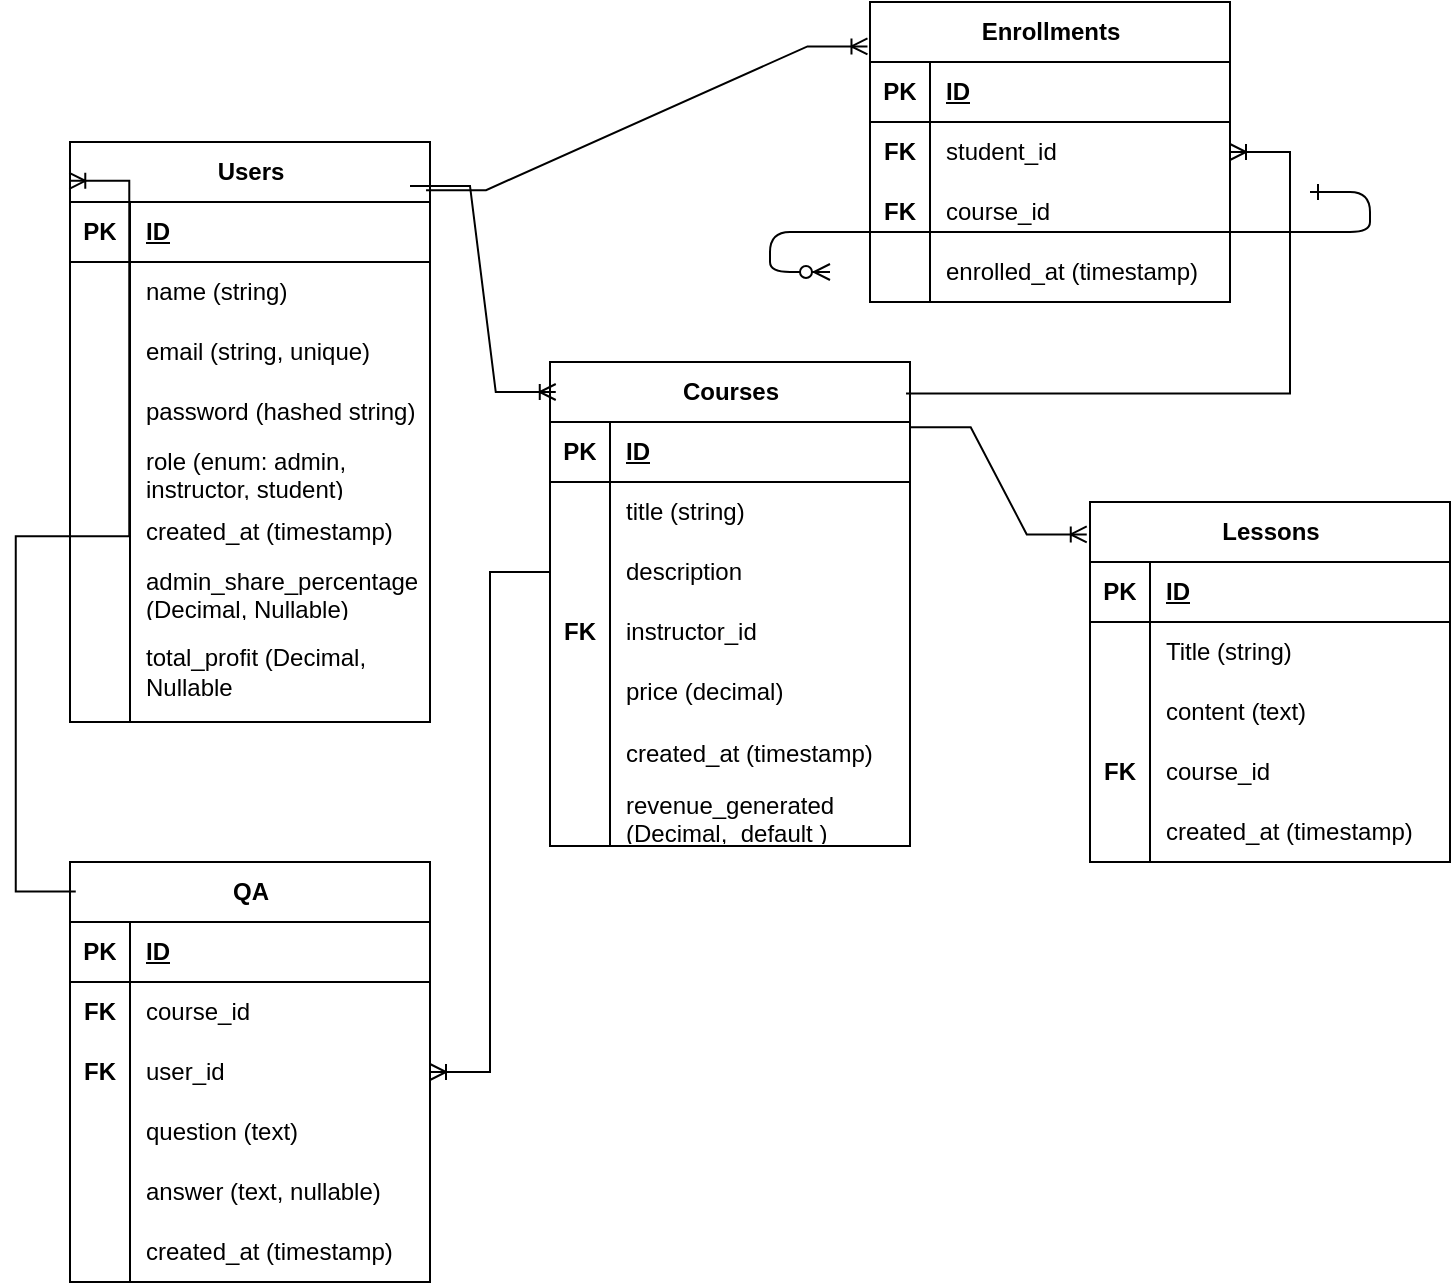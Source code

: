 <mxfile version="25.0.3">
  <diagram id="R2lEEEUBdFMjLlhIrx00" name="Page-1">
    <mxGraphModel dx="1050" dy="557" grid="1" gridSize="10" guides="1" tooltips="1" connect="1" arrows="1" fold="1" page="1" pageScale="1" pageWidth="850" pageHeight="1100" math="0" shadow="0" extFonts="Permanent Marker^https://fonts.googleapis.com/css?family=Permanent+Marker">
      <root>
        <mxCell id="0" />
        <mxCell id="1" parent="0" />
        <mxCell id="C-vyLk0tnHw3VtMMgP7b-12" value="" style="edgeStyle=entityRelationEdgeStyle;endArrow=ERzeroToMany;startArrow=ERone;endFill=1;startFill=0;" parent="1" target="C-vyLk0tnHw3VtMMgP7b-17" edge="1">
          <mxGeometry width="100" height="100" relative="1" as="geometry">
            <mxPoint x="700" y="165" as="sourcePoint" />
            <mxPoint x="460" y="205" as="targetPoint" />
          </mxGeometry>
        </mxCell>
        <mxCell id="YzRfqLXIkSUw_nSrZpMU-1" value="Courses" style="shape=table;startSize=30;container=1;collapsible=1;childLayout=tableLayout;fixedRows=1;rowLines=0;fontStyle=1;align=center;resizeLast=1;html=1;" vertex="1" parent="1">
          <mxGeometry x="320" y="250" width="180" height="242" as="geometry" />
        </mxCell>
        <mxCell id="YzRfqLXIkSUw_nSrZpMU-2" value="" style="shape=tableRow;horizontal=0;startSize=0;swimlaneHead=0;swimlaneBody=0;fillColor=none;collapsible=0;dropTarget=0;points=[[0,0.5],[1,0.5]];portConstraint=eastwest;top=0;left=0;right=0;bottom=1;" vertex="1" parent="YzRfqLXIkSUw_nSrZpMU-1">
          <mxGeometry y="30" width="180" height="30" as="geometry" />
        </mxCell>
        <mxCell id="YzRfqLXIkSUw_nSrZpMU-3" value="PK" style="shape=partialRectangle;connectable=0;fillColor=none;top=0;left=0;bottom=0;right=0;fontStyle=1;overflow=hidden;whiteSpace=wrap;html=1;" vertex="1" parent="YzRfqLXIkSUw_nSrZpMU-2">
          <mxGeometry width="30" height="30" as="geometry">
            <mxRectangle width="30" height="30" as="alternateBounds" />
          </mxGeometry>
        </mxCell>
        <mxCell id="YzRfqLXIkSUw_nSrZpMU-4" value="ID" style="shape=partialRectangle;connectable=0;fillColor=none;top=0;left=0;bottom=0;right=0;align=left;spacingLeft=6;fontStyle=5;overflow=hidden;whiteSpace=wrap;html=1;" vertex="1" parent="YzRfqLXIkSUw_nSrZpMU-2">
          <mxGeometry x="30" width="150" height="30" as="geometry">
            <mxRectangle width="150" height="30" as="alternateBounds" />
          </mxGeometry>
        </mxCell>
        <mxCell id="YzRfqLXIkSUw_nSrZpMU-5" value="" style="shape=tableRow;horizontal=0;startSize=0;swimlaneHead=0;swimlaneBody=0;fillColor=none;collapsible=0;dropTarget=0;points=[[0,0.5],[1,0.5]];portConstraint=eastwest;top=0;left=0;right=0;bottom=0;" vertex="1" parent="YzRfqLXIkSUw_nSrZpMU-1">
          <mxGeometry y="60" width="180" height="30" as="geometry" />
        </mxCell>
        <mxCell id="YzRfqLXIkSUw_nSrZpMU-6" value="" style="shape=partialRectangle;connectable=0;fillColor=none;top=0;left=0;bottom=0;right=0;editable=1;overflow=hidden;whiteSpace=wrap;html=1;" vertex="1" parent="YzRfqLXIkSUw_nSrZpMU-5">
          <mxGeometry width="30" height="30" as="geometry">
            <mxRectangle width="30" height="30" as="alternateBounds" />
          </mxGeometry>
        </mxCell>
        <mxCell id="YzRfqLXIkSUw_nSrZpMU-7" value="title (string)" style="shape=partialRectangle;connectable=0;fillColor=none;top=0;left=0;bottom=0;right=0;align=left;spacingLeft=6;overflow=hidden;whiteSpace=wrap;html=1;" vertex="1" parent="YzRfqLXIkSUw_nSrZpMU-5">
          <mxGeometry x="30" width="150" height="30" as="geometry">
            <mxRectangle width="150" height="30" as="alternateBounds" />
          </mxGeometry>
        </mxCell>
        <mxCell id="YzRfqLXIkSUw_nSrZpMU-8" value="" style="shape=tableRow;horizontal=0;startSize=0;swimlaneHead=0;swimlaneBody=0;fillColor=none;collapsible=0;dropTarget=0;points=[[0,0.5],[1,0.5]];portConstraint=eastwest;top=0;left=0;right=0;bottom=0;" vertex="1" parent="YzRfqLXIkSUw_nSrZpMU-1">
          <mxGeometry y="90" width="180" height="30" as="geometry" />
        </mxCell>
        <mxCell id="YzRfqLXIkSUw_nSrZpMU-9" value="" style="shape=partialRectangle;connectable=0;fillColor=none;top=0;left=0;bottom=0;right=0;editable=1;overflow=hidden;whiteSpace=wrap;html=1;" vertex="1" parent="YzRfqLXIkSUw_nSrZpMU-8">
          <mxGeometry width="30" height="30" as="geometry">
            <mxRectangle width="30" height="30" as="alternateBounds" />
          </mxGeometry>
        </mxCell>
        <mxCell id="YzRfqLXIkSUw_nSrZpMU-10" value="description" style="shape=partialRectangle;connectable=0;fillColor=none;top=0;left=0;bottom=0;right=0;align=left;spacingLeft=6;overflow=hidden;whiteSpace=wrap;html=1;" vertex="1" parent="YzRfqLXIkSUw_nSrZpMU-8">
          <mxGeometry x="30" width="150" height="30" as="geometry">
            <mxRectangle width="150" height="30" as="alternateBounds" />
          </mxGeometry>
        </mxCell>
        <mxCell id="YzRfqLXIkSUw_nSrZpMU-11" value="" style="shape=tableRow;horizontal=0;startSize=0;swimlaneHead=0;swimlaneBody=0;fillColor=none;collapsible=0;dropTarget=0;points=[[0,0.5],[1,0.5]];portConstraint=eastwest;top=0;left=0;right=0;bottom=0;" vertex="1" parent="YzRfqLXIkSUw_nSrZpMU-1">
          <mxGeometry y="120" width="180" height="30" as="geometry" />
        </mxCell>
        <mxCell id="YzRfqLXIkSUw_nSrZpMU-12" value="&lt;b&gt;FK&lt;/b&gt;" style="shape=partialRectangle;connectable=0;fillColor=none;top=0;left=0;bottom=0;right=0;editable=1;overflow=hidden;whiteSpace=wrap;html=1;" vertex="1" parent="YzRfqLXIkSUw_nSrZpMU-11">
          <mxGeometry width="30" height="30" as="geometry">
            <mxRectangle width="30" height="30" as="alternateBounds" />
          </mxGeometry>
        </mxCell>
        <mxCell id="YzRfqLXIkSUw_nSrZpMU-13" value="instructor_id" style="shape=partialRectangle;connectable=0;fillColor=none;top=0;left=0;bottom=0;right=0;align=left;spacingLeft=6;overflow=hidden;whiteSpace=wrap;html=1;" vertex="1" parent="YzRfqLXIkSUw_nSrZpMU-11">
          <mxGeometry x="30" width="150" height="30" as="geometry">
            <mxRectangle width="150" height="30" as="alternateBounds" />
          </mxGeometry>
        </mxCell>
        <mxCell id="YzRfqLXIkSUw_nSrZpMU-81" value="" style="shape=tableRow;horizontal=0;startSize=0;swimlaneHead=0;swimlaneBody=0;fillColor=none;collapsible=0;dropTarget=0;points=[[0,0.5],[1,0.5]];portConstraint=eastwest;top=0;left=0;right=0;bottom=0;" vertex="1" parent="YzRfqLXIkSUw_nSrZpMU-1">
          <mxGeometry y="150" width="180" height="30" as="geometry" />
        </mxCell>
        <mxCell id="YzRfqLXIkSUw_nSrZpMU-82" value="" style="shape=partialRectangle;connectable=0;fillColor=none;top=0;left=0;bottom=0;right=0;editable=1;overflow=hidden;whiteSpace=wrap;html=1;" vertex="1" parent="YzRfqLXIkSUw_nSrZpMU-81">
          <mxGeometry width="30" height="30" as="geometry">
            <mxRectangle width="30" height="30" as="alternateBounds" />
          </mxGeometry>
        </mxCell>
        <mxCell id="YzRfqLXIkSUw_nSrZpMU-83" value="price (decimal)" style="shape=partialRectangle;connectable=0;fillColor=none;top=0;left=0;bottom=0;right=0;align=left;spacingLeft=6;overflow=hidden;whiteSpace=wrap;html=1;" vertex="1" parent="YzRfqLXIkSUw_nSrZpMU-81">
          <mxGeometry x="30" width="150" height="30" as="geometry">
            <mxRectangle width="150" height="30" as="alternateBounds" />
          </mxGeometry>
        </mxCell>
        <mxCell id="YzRfqLXIkSUw_nSrZpMU-84" value="" style="shape=tableRow;horizontal=0;startSize=0;swimlaneHead=0;swimlaneBody=0;fillColor=none;collapsible=0;dropTarget=0;points=[[0,0.5],[1,0.5]];portConstraint=eastwest;top=0;left=0;right=0;bottom=0;" vertex="1" parent="YzRfqLXIkSUw_nSrZpMU-1">
          <mxGeometry y="180" width="180" height="32" as="geometry" />
        </mxCell>
        <mxCell id="YzRfqLXIkSUw_nSrZpMU-85" value="" style="shape=partialRectangle;connectable=0;fillColor=none;top=0;left=0;bottom=0;right=0;editable=1;overflow=hidden;whiteSpace=wrap;html=1;" vertex="1" parent="YzRfqLXIkSUw_nSrZpMU-84">
          <mxGeometry width="30" height="32" as="geometry">
            <mxRectangle width="30" height="32" as="alternateBounds" />
          </mxGeometry>
        </mxCell>
        <mxCell id="YzRfqLXIkSUw_nSrZpMU-86" value="created_at (timestamp)" style="shape=partialRectangle;connectable=0;fillColor=none;top=0;left=0;bottom=0;right=0;align=left;spacingLeft=6;overflow=hidden;whiteSpace=wrap;html=1;" vertex="1" parent="YzRfqLXIkSUw_nSrZpMU-84">
          <mxGeometry x="30" width="150" height="32" as="geometry">
            <mxRectangle width="150" height="32" as="alternateBounds" />
          </mxGeometry>
        </mxCell>
        <mxCell id="YzRfqLXIkSUw_nSrZpMU-87" value="" style="shape=tableRow;horizontal=0;startSize=0;swimlaneHead=0;swimlaneBody=0;fillColor=none;collapsible=0;dropTarget=0;points=[[0,0.5],[1,0.5]];portConstraint=eastwest;top=0;left=0;right=0;bottom=0;" vertex="1" parent="YzRfqLXIkSUw_nSrZpMU-1">
          <mxGeometry y="212" width="180" height="30" as="geometry" />
        </mxCell>
        <mxCell id="YzRfqLXIkSUw_nSrZpMU-88" value="" style="shape=partialRectangle;connectable=0;fillColor=none;top=0;left=0;bottom=0;right=0;editable=1;overflow=hidden;whiteSpace=wrap;html=1;" vertex="1" parent="YzRfqLXIkSUw_nSrZpMU-87">
          <mxGeometry width="30" height="30" as="geometry">
            <mxRectangle width="30" height="30" as="alternateBounds" />
          </mxGeometry>
        </mxCell>
        <mxCell id="YzRfqLXIkSUw_nSrZpMU-89" value="revenue_generated (Decimal,&amp;nbsp; default )" style="shape=partialRectangle;connectable=0;fillColor=none;top=0;left=0;bottom=0;right=0;align=left;spacingLeft=6;overflow=hidden;whiteSpace=wrap;html=1;" vertex="1" parent="YzRfqLXIkSUw_nSrZpMU-87">
          <mxGeometry x="30" width="150" height="30" as="geometry">
            <mxRectangle width="150" height="30" as="alternateBounds" />
          </mxGeometry>
        </mxCell>
        <mxCell id="YzRfqLXIkSUw_nSrZpMU-14" value="Users" style="shape=table;startSize=30;container=1;collapsible=1;childLayout=tableLayout;fixedRows=1;rowLines=0;fontStyle=1;align=center;resizeLast=1;html=1;" vertex="1" parent="1">
          <mxGeometry x="80" y="140" width="180" height="290" as="geometry" />
        </mxCell>
        <mxCell id="YzRfqLXIkSUw_nSrZpMU-15" value="" style="shape=tableRow;horizontal=0;startSize=0;swimlaneHead=0;swimlaneBody=0;fillColor=none;collapsible=0;dropTarget=0;points=[[0,0.5],[1,0.5]];portConstraint=eastwest;top=0;left=0;right=0;bottom=1;" vertex="1" parent="YzRfqLXIkSUw_nSrZpMU-14">
          <mxGeometry y="30" width="180" height="30" as="geometry" />
        </mxCell>
        <mxCell id="YzRfqLXIkSUw_nSrZpMU-16" value="PK" style="shape=partialRectangle;connectable=0;fillColor=none;top=0;left=0;bottom=0;right=0;fontStyle=1;overflow=hidden;whiteSpace=wrap;html=1;" vertex="1" parent="YzRfqLXIkSUw_nSrZpMU-15">
          <mxGeometry width="30" height="30" as="geometry">
            <mxRectangle width="30" height="30" as="alternateBounds" />
          </mxGeometry>
        </mxCell>
        <mxCell id="YzRfqLXIkSUw_nSrZpMU-17" value="ID" style="shape=partialRectangle;connectable=0;fillColor=none;top=0;left=0;bottom=0;right=0;align=left;spacingLeft=6;fontStyle=5;overflow=hidden;whiteSpace=wrap;html=1;" vertex="1" parent="YzRfqLXIkSUw_nSrZpMU-15">
          <mxGeometry x="30" width="150" height="30" as="geometry">
            <mxRectangle width="150" height="30" as="alternateBounds" />
          </mxGeometry>
        </mxCell>
        <mxCell id="YzRfqLXIkSUw_nSrZpMU-18" value="" style="shape=tableRow;horizontal=0;startSize=0;swimlaneHead=0;swimlaneBody=0;fillColor=none;collapsible=0;dropTarget=0;points=[[0,0.5],[1,0.5]];portConstraint=eastwest;top=0;left=0;right=0;bottom=0;" vertex="1" parent="YzRfqLXIkSUw_nSrZpMU-14">
          <mxGeometry y="60" width="180" height="30" as="geometry" />
        </mxCell>
        <mxCell id="YzRfqLXIkSUw_nSrZpMU-19" value="" style="shape=partialRectangle;connectable=0;fillColor=none;top=0;left=0;bottom=0;right=0;editable=1;overflow=hidden;whiteSpace=wrap;html=1;" vertex="1" parent="YzRfqLXIkSUw_nSrZpMU-18">
          <mxGeometry width="30" height="30" as="geometry">
            <mxRectangle width="30" height="30" as="alternateBounds" />
          </mxGeometry>
        </mxCell>
        <mxCell id="YzRfqLXIkSUw_nSrZpMU-20" value="name (string)" style="shape=partialRectangle;connectable=0;fillColor=none;top=0;left=0;bottom=0;right=0;align=left;spacingLeft=6;overflow=hidden;whiteSpace=wrap;html=1;" vertex="1" parent="YzRfqLXIkSUw_nSrZpMU-18">
          <mxGeometry x="30" width="150" height="30" as="geometry">
            <mxRectangle width="150" height="30" as="alternateBounds" />
          </mxGeometry>
        </mxCell>
        <mxCell id="YzRfqLXIkSUw_nSrZpMU-21" value="" style="shape=tableRow;horizontal=0;startSize=0;swimlaneHead=0;swimlaneBody=0;fillColor=none;collapsible=0;dropTarget=0;points=[[0,0.5],[1,0.5]];portConstraint=eastwest;top=0;left=0;right=0;bottom=0;" vertex="1" parent="YzRfqLXIkSUw_nSrZpMU-14">
          <mxGeometry y="90" width="180" height="30" as="geometry" />
        </mxCell>
        <mxCell id="YzRfqLXIkSUw_nSrZpMU-22" value="" style="shape=partialRectangle;connectable=0;fillColor=none;top=0;left=0;bottom=0;right=0;editable=1;overflow=hidden;whiteSpace=wrap;html=1;" vertex="1" parent="YzRfqLXIkSUw_nSrZpMU-21">
          <mxGeometry width="30" height="30" as="geometry">
            <mxRectangle width="30" height="30" as="alternateBounds" />
          </mxGeometry>
        </mxCell>
        <mxCell id="YzRfqLXIkSUw_nSrZpMU-23" value="email (string, unique)" style="shape=partialRectangle;connectable=0;fillColor=none;top=0;left=0;bottom=0;right=0;align=left;spacingLeft=6;overflow=hidden;whiteSpace=wrap;html=1;" vertex="1" parent="YzRfqLXIkSUw_nSrZpMU-21">
          <mxGeometry x="30" width="150" height="30" as="geometry">
            <mxRectangle width="150" height="30" as="alternateBounds" />
          </mxGeometry>
        </mxCell>
        <mxCell id="YzRfqLXIkSUw_nSrZpMU-24" value="" style="shape=tableRow;horizontal=0;startSize=0;swimlaneHead=0;swimlaneBody=0;fillColor=none;collapsible=0;dropTarget=0;points=[[0,0.5],[1,0.5]];portConstraint=eastwest;top=0;left=0;right=0;bottom=0;" vertex="1" parent="YzRfqLXIkSUw_nSrZpMU-14">
          <mxGeometry y="120" width="180" height="30" as="geometry" />
        </mxCell>
        <mxCell id="YzRfqLXIkSUw_nSrZpMU-25" value="" style="shape=partialRectangle;connectable=0;fillColor=none;top=0;left=0;bottom=0;right=0;editable=1;overflow=hidden;whiteSpace=wrap;html=1;" vertex="1" parent="YzRfqLXIkSUw_nSrZpMU-24">
          <mxGeometry width="30" height="30" as="geometry">
            <mxRectangle width="30" height="30" as="alternateBounds" />
          </mxGeometry>
        </mxCell>
        <mxCell id="YzRfqLXIkSUw_nSrZpMU-26" value="password (hashed string)" style="shape=partialRectangle;connectable=0;fillColor=none;top=0;left=0;bottom=0;right=0;align=left;spacingLeft=6;overflow=hidden;whiteSpace=wrap;html=1;" vertex="1" parent="YzRfqLXIkSUw_nSrZpMU-24">
          <mxGeometry x="30" width="150" height="30" as="geometry">
            <mxRectangle width="150" height="30" as="alternateBounds" />
          </mxGeometry>
        </mxCell>
        <mxCell id="YzRfqLXIkSUw_nSrZpMU-66" value="" style="shape=tableRow;horizontal=0;startSize=0;swimlaneHead=0;swimlaneBody=0;fillColor=none;collapsible=0;dropTarget=0;points=[[0,0.5],[1,0.5]];portConstraint=eastwest;top=0;left=0;right=0;bottom=0;" vertex="1" parent="YzRfqLXIkSUw_nSrZpMU-14">
          <mxGeometry y="150" width="180" height="30" as="geometry" />
        </mxCell>
        <mxCell id="YzRfqLXIkSUw_nSrZpMU-67" value="" style="shape=partialRectangle;connectable=0;fillColor=none;top=0;left=0;bottom=0;right=0;editable=1;overflow=hidden;whiteSpace=wrap;html=1;" vertex="1" parent="YzRfqLXIkSUw_nSrZpMU-66">
          <mxGeometry width="30" height="30" as="geometry">
            <mxRectangle width="30" height="30" as="alternateBounds" />
          </mxGeometry>
        </mxCell>
        <mxCell id="YzRfqLXIkSUw_nSrZpMU-68" value="role (enum: admin, instructor, student)" style="shape=partialRectangle;connectable=0;fillColor=none;top=0;left=0;bottom=0;right=0;align=left;spacingLeft=6;overflow=hidden;whiteSpace=wrap;html=1;" vertex="1" parent="YzRfqLXIkSUw_nSrZpMU-66">
          <mxGeometry x="30" width="150" height="30" as="geometry">
            <mxRectangle width="150" height="30" as="alternateBounds" />
          </mxGeometry>
        </mxCell>
        <mxCell id="YzRfqLXIkSUw_nSrZpMU-69" value="" style="shape=tableRow;horizontal=0;startSize=0;swimlaneHead=0;swimlaneBody=0;fillColor=none;collapsible=0;dropTarget=0;points=[[0,0.5],[1,0.5]];portConstraint=eastwest;top=0;left=0;right=0;bottom=0;" vertex="1" parent="YzRfqLXIkSUw_nSrZpMU-14">
          <mxGeometry y="180" width="180" height="30" as="geometry" />
        </mxCell>
        <mxCell id="YzRfqLXIkSUw_nSrZpMU-70" value="" style="shape=partialRectangle;connectable=0;fillColor=none;top=0;left=0;bottom=0;right=0;editable=1;overflow=hidden;whiteSpace=wrap;html=1;" vertex="1" parent="YzRfqLXIkSUw_nSrZpMU-69">
          <mxGeometry width="30" height="30" as="geometry">
            <mxRectangle width="30" height="30" as="alternateBounds" />
          </mxGeometry>
        </mxCell>
        <mxCell id="YzRfqLXIkSUw_nSrZpMU-71" value="created_at (timestamp)" style="shape=partialRectangle;connectable=0;fillColor=none;top=0;left=0;bottom=0;right=0;align=left;spacingLeft=6;overflow=hidden;whiteSpace=wrap;html=1;" vertex="1" parent="YzRfqLXIkSUw_nSrZpMU-69">
          <mxGeometry x="30" width="150" height="30" as="geometry">
            <mxRectangle width="150" height="30" as="alternateBounds" />
          </mxGeometry>
        </mxCell>
        <mxCell id="YzRfqLXIkSUw_nSrZpMU-72" value="" style="shape=tableRow;horizontal=0;startSize=0;swimlaneHead=0;swimlaneBody=0;fillColor=none;collapsible=0;dropTarget=0;points=[[0,0.5],[1,0.5]];portConstraint=eastwest;top=0;left=0;right=0;bottom=0;" vertex="1" parent="YzRfqLXIkSUw_nSrZpMU-14">
          <mxGeometry y="210" width="180" height="30" as="geometry" />
        </mxCell>
        <mxCell id="YzRfqLXIkSUw_nSrZpMU-73" value="" style="shape=partialRectangle;connectable=0;fillColor=none;top=0;left=0;bottom=0;right=0;editable=1;overflow=hidden;whiteSpace=wrap;html=1;" vertex="1" parent="YzRfqLXIkSUw_nSrZpMU-72">
          <mxGeometry width="30" height="30" as="geometry">
            <mxRectangle width="30" height="30" as="alternateBounds" />
          </mxGeometry>
        </mxCell>
        <mxCell id="YzRfqLXIkSUw_nSrZpMU-74" value="admin_share_percentage (Decimal, Nullable)" style="shape=partialRectangle;connectable=0;fillColor=none;top=0;left=0;bottom=0;right=0;align=left;spacingLeft=6;overflow=hidden;whiteSpace=wrap;html=1;" vertex="1" parent="YzRfqLXIkSUw_nSrZpMU-72">
          <mxGeometry x="30" width="150" height="30" as="geometry">
            <mxRectangle width="150" height="30" as="alternateBounds" />
          </mxGeometry>
        </mxCell>
        <mxCell id="YzRfqLXIkSUw_nSrZpMU-78" value="" style="shape=tableRow;horizontal=0;startSize=0;swimlaneHead=0;swimlaneBody=0;fillColor=none;collapsible=0;dropTarget=0;points=[[0,0.5],[1,0.5]];portConstraint=eastwest;top=0;left=0;right=0;bottom=0;" vertex="1" parent="YzRfqLXIkSUw_nSrZpMU-14">
          <mxGeometry y="240" width="180" height="50" as="geometry" />
        </mxCell>
        <mxCell id="YzRfqLXIkSUw_nSrZpMU-79" value="" style="shape=partialRectangle;connectable=0;fillColor=none;top=0;left=0;bottom=0;right=0;editable=1;overflow=hidden;whiteSpace=wrap;html=1;" vertex="1" parent="YzRfqLXIkSUw_nSrZpMU-78">
          <mxGeometry width="30" height="50" as="geometry">
            <mxRectangle width="30" height="50" as="alternateBounds" />
          </mxGeometry>
        </mxCell>
        <mxCell id="YzRfqLXIkSUw_nSrZpMU-80" value="total_profit (Decimal, Nullable" style="shape=partialRectangle;connectable=0;fillColor=none;top=0;left=0;bottom=0;right=0;align=left;spacingLeft=6;overflow=hidden;whiteSpace=wrap;html=1;" vertex="1" parent="YzRfqLXIkSUw_nSrZpMU-78">
          <mxGeometry x="30" width="150" height="50" as="geometry">
            <mxRectangle width="150" height="50" as="alternateBounds" />
          </mxGeometry>
        </mxCell>
        <mxCell id="YzRfqLXIkSUw_nSrZpMU-27" value="Lessons" style="shape=table;startSize=30;container=1;collapsible=1;childLayout=tableLayout;fixedRows=1;rowLines=0;fontStyle=1;align=center;resizeLast=1;html=1;" vertex="1" parent="1">
          <mxGeometry x="590" y="320" width="180" height="180" as="geometry" />
        </mxCell>
        <mxCell id="YzRfqLXIkSUw_nSrZpMU-28" value="" style="shape=tableRow;horizontal=0;startSize=0;swimlaneHead=0;swimlaneBody=0;fillColor=none;collapsible=0;dropTarget=0;points=[[0,0.5],[1,0.5]];portConstraint=eastwest;top=0;left=0;right=0;bottom=1;" vertex="1" parent="YzRfqLXIkSUw_nSrZpMU-27">
          <mxGeometry y="30" width="180" height="30" as="geometry" />
        </mxCell>
        <mxCell id="YzRfqLXIkSUw_nSrZpMU-29" value="PK" style="shape=partialRectangle;connectable=0;fillColor=none;top=0;left=0;bottom=0;right=0;fontStyle=1;overflow=hidden;whiteSpace=wrap;html=1;" vertex="1" parent="YzRfqLXIkSUw_nSrZpMU-28">
          <mxGeometry width="30" height="30" as="geometry">
            <mxRectangle width="30" height="30" as="alternateBounds" />
          </mxGeometry>
        </mxCell>
        <mxCell id="YzRfqLXIkSUw_nSrZpMU-30" value="ID" style="shape=partialRectangle;connectable=0;fillColor=none;top=0;left=0;bottom=0;right=0;align=left;spacingLeft=6;fontStyle=5;overflow=hidden;whiteSpace=wrap;html=1;" vertex="1" parent="YzRfqLXIkSUw_nSrZpMU-28">
          <mxGeometry x="30" width="150" height="30" as="geometry">
            <mxRectangle width="150" height="30" as="alternateBounds" />
          </mxGeometry>
        </mxCell>
        <mxCell id="YzRfqLXIkSUw_nSrZpMU-31" value="" style="shape=tableRow;horizontal=0;startSize=0;swimlaneHead=0;swimlaneBody=0;fillColor=none;collapsible=0;dropTarget=0;points=[[0,0.5],[1,0.5]];portConstraint=eastwest;top=0;left=0;right=0;bottom=0;" vertex="1" parent="YzRfqLXIkSUw_nSrZpMU-27">
          <mxGeometry y="60" width="180" height="30" as="geometry" />
        </mxCell>
        <mxCell id="YzRfqLXIkSUw_nSrZpMU-32" value="" style="shape=partialRectangle;connectable=0;fillColor=none;top=0;left=0;bottom=0;right=0;editable=1;overflow=hidden;whiteSpace=wrap;html=1;" vertex="1" parent="YzRfqLXIkSUw_nSrZpMU-31">
          <mxGeometry width="30" height="30" as="geometry">
            <mxRectangle width="30" height="30" as="alternateBounds" />
          </mxGeometry>
        </mxCell>
        <mxCell id="YzRfqLXIkSUw_nSrZpMU-33" value="Title (string)" style="shape=partialRectangle;connectable=0;fillColor=none;top=0;left=0;bottom=0;right=0;align=left;spacingLeft=6;overflow=hidden;whiteSpace=wrap;html=1;" vertex="1" parent="YzRfqLXIkSUw_nSrZpMU-31">
          <mxGeometry x="30" width="150" height="30" as="geometry">
            <mxRectangle width="150" height="30" as="alternateBounds" />
          </mxGeometry>
        </mxCell>
        <mxCell id="YzRfqLXIkSUw_nSrZpMU-34" value="" style="shape=tableRow;horizontal=0;startSize=0;swimlaneHead=0;swimlaneBody=0;fillColor=none;collapsible=0;dropTarget=0;points=[[0,0.5],[1,0.5]];portConstraint=eastwest;top=0;left=0;right=0;bottom=0;" vertex="1" parent="YzRfqLXIkSUw_nSrZpMU-27">
          <mxGeometry y="90" width="180" height="30" as="geometry" />
        </mxCell>
        <mxCell id="YzRfqLXIkSUw_nSrZpMU-35" value="" style="shape=partialRectangle;connectable=0;fillColor=none;top=0;left=0;bottom=0;right=0;editable=1;overflow=hidden;whiteSpace=wrap;html=1;" vertex="1" parent="YzRfqLXIkSUw_nSrZpMU-34">
          <mxGeometry width="30" height="30" as="geometry">
            <mxRectangle width="30" height="30" as="alternateBounds" />
          </mxGeometry>
        </mxCell>
        <mxCell id="YzRfqLXIkSUw_nSrZpMU-36" value="content (text)" style="shape=partialRectangle;connectable=0;fillColor=none;top=0;left=0;bottom=0;right=0;align=left;spacingLeft=6;overflow=hidden;whiteSpace=wrap;html=1;" vertex="1" parent="YzRfqLXIkSUw_nSrZpMU-34">
          <mxGeometry x="30" width="150" height="30" as="geometry">
            <mxRectangle width="150" height="30" as="alternateBounds" />
          </mxGeometry>
        </mxCell>
        <mxCell id="YzRfqLXIkSUw_nSrZpMU-37" value="" style="shape=tableRow;horizontal=0;startSize=0;swimlaneHead=0;swimlaneBody=0;fillColor=none;collapsible=0;dropTarget=0;points=[[0,0.5],[1,0.5]];portConstraint=eastwest;top=0;left=0;right=0;bottom=0;" vertex="1" parent="YzRfqLXIkSUw_nSrZpMU-27">
          <mxGeometry y="120" width="180" height="30" as="geometry" />
        </mxCell>
        <mxCell id="YzRfqLXIkSUw_nSrZpMU-38" value="FK" style="shape=partialRectangle;connectable=0;fillColor=none;top=0;left=0;bottom=0;right=0;editable=1;overflow=hidden;whiteSpace=wrap;html=1;fontStyle=1" vertex="1" parent="YzRfqLXIkSUw_nSrZpMU-37">
          <mxGeometry width="30" height="30" as="geometry">
            <mxRectangle width="30" height="30" as="alternateBounds" />
          </mxGeometry>
        </mxCell>
        <mxCell id="YzRfqLXIkSUw_nSrZpMU-39" value="course_id" style="shape=partialRectangle;connectable=0;fillColor=none;top=0;left=0;bottom=0;right=0;align=left;spacingLeft=6;overflow=hidden;whiteSpace=wrap;html=1;" vertex="1" parent="YzRfqLXIkSUw_nSrZpMU-37">
          <mxGeometry x="30" width="150" height="30" as="geometry">
            <mxRectangle width="150" height="30" as="alternateBounds" />
          </mxGeometry>
        </mxCell>
        <mxCell id="YzRfqLXIkSUw_nSrZpMU-93" value="" style="shape=tableRow;horizontal=0;startSize=0;swimlaneHead=0;swimlaneBody=0;fillColor=none;collapsible=0;dropTarget=0;points=[[0,0.5],[1,0.5]];portConstraint=eastwest;top=0;left=0;right=0;bottom=0;" vertex="1" parent="YzRfqLXIkSUw_nSrZpMU-27">
          <mxGeometry y="150" width="180" height="30" as="geometry" />
        </mxCell>
        <mxCell id="YzRfqLXIkSUw_nSrZpMU-94" value="" style="shape=partialRectangle;connectable=0;fillColor=none;top=0;left=0;bottom=0;right=0;editable=1;overflow=hidden;whiteSpace=wrap;html=1;" vertex="1" parent="YzRfqLXIkSUw_nSrZpMU-93">
          <mxGeometry width="30" height="30" as="geometry">
            <mxRectangle width="30" height="30" as="alternateBounds" />
          </mxGeometry>
        </mxCell>
        <mxCell id="YzRfqLXIkSUw_nSrZpMU-95" value="created_at (timestamp)" style="shape=partialRectangle;connectable=0;fillColor=none;top=0;left=0;bottom=0;right=0;align=left;spacingLeft=6;overflow=hidden;whiteSpace=wrap;html=1;" vertex="1" parent="YzRfqLXIkSUw_nSrZpMU-93">
          <mxGeometry x="30" width="150" height="30" as="geometry">
            <mxRectangle width="150" height="30" as="alternateBounds" />
          </mxGeometry>
        </mxCell>
        <mxCell id="YzRfqLXIkSUw_nSrZpMU-40" value="QA" style="shape=table;startSize=30;container=1;collapsible=1;childLayout=tableLayout;fixedRows=1;rowLines=0;fontStyle=1;align=center;resizeLast=1;html=1;" vertex="1" parent="1">
          <mxGeometry x="80" y="500" width="180" height="210" as="geometry" />
        </mxCell>
        <mxCell id="YzRfqLXIkSUw_nSrZpMU-41" value="" style="shape=tableRow;horizontal=0;startSize=0;swimlaneHead=0;swimlaneBody=0;fillColor=none;collapsible=0;dropTarget=0;points=[[0,0.5],[1,0.5]];portConstraint=eastwest;top=0;left=0;right=0;bottom=1;" vertex="1" parent="YzRfqLXIkSUw_nSrZpMU-40">
          <mxGeometry y="30" width="180" height="30" as="geometry" />
        </mxCell>
        <mxCell id="YzRfqLXIkSUw_nSrZpMU-42" value="PK" style="shape=partialRectangle;connectable=0;fillColor=none;top=0;left=0;bottom=0;right=0;fontStyle=1;overflow=hidden;whiteSpace=wrap;html=1;" vertex="1" parent="YzRfqLXIkSUw_nSrZpMU-41">
          <mxGeometry width="30" height="30" as="geometry">
            <mxRectangle width="30" height="30" as="alternateBounds" />
          </mxGeometry>
        </mxCell>
        <mxCell id="YzRfqLXIkSUw_nSrZpMU-43" value="ID" style="shape=partialRectangle;connectable=0;fillColor=none;top=0;left=0;bottom=0;right=0;align=left;spacingLeft=6;fontStyle=5;overflow=hidden;whiteSpace=wrap;html=1;" vertex="1" parent="YzRfqLXIkSUw_nSrZpMU-41">
          <mxGeometry x="30" width="150" height="30" as="geometry">
            <mxRectangle width="150" height="30" as="alternateBounds" />
          </mxGeometry>
        </mxCell>
        <mxCell id="YzRfqLXIkSUw_nSrZpMU-44" value="" style="shape=tableRow;horizontal=0;startSize=0;swimlaneHead=0;swimlaneBody=0;fillColor=none;collapsible=0;dropTarget=0;points=[[0,0.5],[1,0.5]];portConstraint=eastwest;top=0;left=0;right=0;bottom=0;" vertex="1" parent="YzRfqLXIkSUw_nSrZpMU-40">
          <mxGeometry y="60" width="180" height="30" as="geometry" />
        </mxCell>
        <mxCell id="YzRfqLXIkSUw_nSrZpMU-45" value="FK" style="shape=partialRectangle;connectable=0;fillColor=none;top=0;left=0;bottom=0;right=0;editable=1;overflow=hidden;whiteSpace=wrap;html=1;fontStyle=1" vertex="1" parent="YzRfqLXIkSUw_nSrZpMU-44">
          <mxGeometry width="30" height="30" as="geometry">
            <mxRectangle width="30" height="30" as="alternateBounds" />
          </mxGeometry>
        </mxCell>
        <mxCell id="YzRfqLXIkSUw_nSrZpMU-46" value="course_id" style="shape=partialRectangle;connectable=0;fillColor=none;top=0;left=0;bottom=0;right=0;align=left;spacingLeft=6;overflow=hidden;whiteSpace=wrap;html=1;" vertex="1" parent="YzRfqLXIkSUw_nSrZpMU-44">
          <mxGeometry x="30" width="150" height="30" as="geometry">
            <mxRectangle width="150" height="30" as="alternateBounds" />
          </mxGeometry>
        </mxCell>
        <mxCell id="YzRfqLXIkSUw_nSrZpMU-47" value="" style="shape=tableRow;horizontal=0;startSize=0;swimlaneHead=0;swimlaneBody=0;fillColor=none;collapsible=0;dropTarget=0;points=[[0,0.5],[1,0.5]];portConstraint=eastwest;top=0;left=0;right=0;bottom=0;" vertex="1" parent="YzRfqLXIkSUw_nSrZpMU-40">
          <mxGeometry y="90" width="180" height="30" as="geometry" />
        </mxCell>
        <mxCell id="YzRfqLXIkSUw_nSrZpMU-48" value="FK" style="shape=partialRectangle;connectable=0;fillColor=none;top=0;left=0;bottom=0;right=0;editable=1;overflow=hidden;whiteSpace=wrap;html=1;fontStyle=1" vertex="1" parent="YzRfqLXIkSUw_nSrZpMU-47">
          <mxGeometry width="30" height="30" as="geometry">
            <mxRectangle width="30" height="30" as="alternateBounds" />
          </mxGeometry>
        </mxCell>
        <mxCell id="YzRfqLXIkSUw_nSrZpMU-49" value="user_id" style="shape=partialRectangle;connectable=0;fillColor=none;top=0;left=0;bottom=0;right=0;align=left;spacingLeft=6;overflow=hidden;whiteSpace=wrap;html=1;" vertex="1" parent="YzRfqLXIkSUw_nSrZpMU-47">
          <mxGeometry x="30" width="150" height="30" as="geometry">
            <mxRectangle width="150" height="30" as="alternateBounds" />
          </mxGeometry>
        </mxCell>
        <mxCell id="YzRfqLXIkSUw_nSrZpMU-50" value="" style="shape=tableRow;horizontal=0;startSize=0;swimlaneHead=0;swimlaneBody=0;fillColor=none;collapsible=0;dropTarget=0;points=[[0,0.5],[1,0.5]];portConstraint=eastwest;top=0;left=0;right=0;bottom=0;" vertex="1" parent="YzRfqLXIkSUw_nSrZpMU-40">
          <mxGeometry y="120" width="180" height="30" as="geometry" />
        </mxCell>
        <mxCell id="YzRfqLXIkSUw_nSrZpMU-51" value="" style="shape=partialRectangle;connectable=0;fillColor=none;top=0;left=0;bottom=0;right=0;editable=1;overflow=hidden;whiteSpace=wrap;html=1;" vertex="1" parent="YzRfqLXIkSUw_nSrZpMU-50">
          <mxGeometry width="30" height="30" as="geometry">
            <mxRectangle width="30" height="30" as="alternateBounds" />
          </mxGeometry>
        </mxCell>
        <mxCell id="YzRfqLXIkSUw_nSrZpMU-52" value="question (text)" style="shape=partialRectangle;connectable=0;fillColor=none;top=0;left=0;bottom=0;right=0;align=left;spacingLeft=6;overflow=hidden;whiteSpace=wrap;html=1;" vertex="1" parent="YzRfqLXIkSUw_nSrZpMU-50">
          <mxGeometry x="30" width="150" height="30" as="geometry">
            <mxRectangle width="150" height="30" as="alternateBounds" />
          </mxGeometry>
        </mxCell>
        <mxCell id="YzRfqLXIkSUw_nSrZpMU-122" value="" style="shape=tableRow;horizontal=0;startSize=0;swimlaneHead=0;swimlaneBody=0;fillColor=none;collapsible=0;dropTarget=0;points=[[0,0.5],[1,0.5]];portConstraint=eastwest;top=0;left=0;right=0;bottom=0;" vertex="1" parent="YzRfqLXIkSUw_nSrZpMU-40">
          <mxGeometry y="150" width="180" height="30" as="geometry" />
        </mxCell>
        <mxCell id="YzRfqLXIkSUw_nSrZpMU-123" value="" style="shape=partialRectangle;connectable=0;fillColor=none;top=0;left=0;bottom=0;right=0;editable=1;overflow=hidden;whiteSpace=wrap;html=1;" vertex="1" parent="YzRfqLXIkSUw_nSrZpMU-122">
          <mxGeometry width="30" height="30" as="geometry">
            <mxRectangle width="30" height="30" as="alternateBounds" />
          </mxGeometry>
        </mxCell>
        <mxCell id="YzRfqLXIkSUw_nSrZpMU-124" value="answer (text, nullable)" style="shape=partialRectangle;connectable=0;fillColor=none;top=0;left=0;bottom=0;right=0;align=left;spacingLeft=6;overflow=hidden;whiteSpace=wrap;html=1;" vertex="1" parent="YzRfqLXIkSUw_nSrZpMU-122">
          <mxGeometry x="30" width="150" height="30" as="geometry">
            <mxRectangle width="150" height="30" as="alternateBounds" />
          </mxGeometry>
        </mxCell>
        <mxCell id="YzRfqLXIkSUw_nSrZpMU-125" value="" style="shape=tableRow;horizontal=0;startSize=0;swimlaneHead=0;swimlaneBody=0;fillColor=none;collapsible=0;dropTarget=0;points=[[0,0.5],[1,0.5]];portConstraint=eastwest;top=0;left=0;right=0;bottom=0;" vertex="1" parent="YzRfqLXIkSUw_nSrZpMU-40">
          <mxGeometry y="180" width="180" height="30" as="geometry" />
        </mxCell>
        <mxCell id="YzRfqLXIkSUw_nSrZpMU-126" value="" style="shape=partialRectangle;connectable=0;fillColor=none;top=0;left=0;bottom=0;right=0;editable=1;overflow=hidden;whiteSpace=wrap;html=1;" vertex="1" parent="YzRfqLXIkSUw_nSrZpMU-125">
          <mxGeometry width="30" height="30" as="geometry">
            <mxRectangle width="30" height="30" as="alternateBounds" />
          </mxGeometry>
        </mxCell>
        <mxCell id="YzRfqLXIkSUw_nSrZpMU-127" value="created_at (timestamp)" style="shape=partialRectangle;connectable=0;fillColor=none;top=0;left=0;bottom=0;right=0;align=left;spacingLeft=6;overflow=hidden;whiteSpace=wrap;html=1;" vertex="1" parent="YzRfqLXIkSUw_nSrZpMU-125">
          <mxGeometry x="30" width="150" height="30" as="geometry">
            <mxRectangle width="150" height="30" as="alternateBounds" />
          </mxGeometry>
        </mxCell>
        <mxCell id="YzRfqLXIkSUw_nSrZpMU-53" value="Enrollments" style="shape=table;startSize=30;container=1;collapsible=1;childLayout=tableLayout;fixedRows=1;rowLines=0;fontStyle=1;align=center;resizeLast=1;html=1;" vertex="1" parent="1">
          <mxGeometry x="480" y="70" width="180" height="150" as="geometry" />
        </mxCell>
        <mxCell id="YzRfqLXIkSUw_nSrZpMU-54" value="" style="shape=tableRow;horizontal=0;startSize=0;swimlaneHead=0;swimlaneBody=0;fillColor=none;collapsible=0;dropTarget=0;points=[[0,0.5],[1,0.5]];portConstraint=eastwest;top=0;left=0;right=0;bottom=1;" vertex="1" parent="YzRfqLXIkSUw_nSrZpMU-53">
          <mxGeometry y="30" width="180" height="30" as="geometry" />
        </mxCell>
        <mxCell id="YzRfqLXIkSUw_nSrZpMU-55" value="PK" style="shape=partialRectangle;connectable=0;fillColor=none;top=0;left=0;bottom=0;right=0;fontStyle=1;overflow=hidden;whiteSpace=wrap;html=1;" vertex="1" parent="YzRfqLXIkSUw_nSrZpMU-54">
          <mxGeometry width="30" height="30" as="geometry">
            <mxRectangle width="30" height="30" as="alternateBounds" />
          </mxGeometry>
        </mxCell>
        <mxCell id="YzRfqLXIkSUw_nSrZpMU-56" value="ID" style="shape=partialRectangle;connectable=0;fillColor=none;top=0;left=0;bottom=0;right=0;align=left;spacingLeft=6;fontStyle=5;overflow=hidden;whiteSpace=wrap;html=1;" vertex="1" parent="YzRfqLXIkSUw_nSrZpMU-54">
          <mxGeometry x="30" width="150" height="30" as="geometry">
            <mxRectangle width="150" height="30" as="alternateBounds" />
          </mxGeometry>
        </mxCell>
        <mxCell id="YzRfqLXIkSUw_nSrZpMU-57" value="" style="shape=tableRow;horizontal=0;startSize=0;swimlaneHead=0;swimlaneBody=0;fillColor=none;collapsible=0;dropTarget=0;points=[[0,0.5],[1,0.5]];portConstraint=eastwest;top=0;left=0;right=0;bottom=0;" vertex="1" parent="YzRfqLXIkSUw_nSrZpMU-53">
          <mxGeometry y="60" width="180" height="30" as="geometry" />
        </mxCell>
        <mxCell id="YzRfqLXIkSUw_nSrZpMU-58" value="&lt;b&gt;FK&lt;/b&gt;" style="shape=partialRectangle;connectable=0;fillColor=none;top=0;left=0;bottom=0;right=0;editable=1;overflow=hidden;whiteSpace=wrap;html=1;" vertex="1" parent="YzRfqLXIkSUw_nSrZpMU-57">
          <mxGeometry width="30" height="30" as="geometry">
            <mxRectangle width="30" height="30" as="alternateBounds" />
          </mxGeometry>
        </mxCell>
        <mxCell id="YzRfqLXIkSUw_nSrZpMU-59" value="student_id" style="shape=partialRectangle;connectable=0;fillColor=none;top=0;left=0;bottom=0;right=0;align=left;spacingLeft=6;overflow=hidden;whiteSpace=wrap;html=1;" vertex="1" parent="YzRfqLXIkSUw_nSrZpMU-57">
          <mxGeometry x="30" width="150" height="30" as="geometry">
            <mxRectangle width="150" height="30" as="alternateBounds" />
          </mxGeometry>
        </mxCell>
        <mxCell id="YzRfqLXIkSUw_nSrZpMU-60" value="" style="shape=tableRow;horizontal=0;startSize=0;swimlaneHead=0;swimlaneBody=0;fillColor=none;collapsible=0;dropTarget=0;points=[[0,0.5],[1,0.5]];portConstraint=eastwest;top=0;left=0;right=0;bottom=0;" vertex="1" parent="YzRfqLXIkSUw_nSrZpMU-53">
          <mxGeometry y="90" width="180" height="30" as="geometry" />
        </mxCell>
        <mxCell id="YzRfqLXIkSUw_nSrZpMU-61" value="FK" style="shape=partialRectangle;connectable=0;fillColor=none;top=0;left=0;bottom=0;right=0;editable=1;overflow=hidden;whiteSpace=wrap;html=1;fontStyle=1" vertex="1" parent="YzRfqLXIkSUw_nSrZpMU-60">
          <mxGeometry width="30" height="30" as="geometry">
            <mxRectangle width="30" height="30" as="alternateBounds" />
          </mxGeometry>
        </mxCell>
        <mxCell id="YzRfqLXIkSUw_nSrZpMU-62" value="course_id" style="shape=partialRectangle;connectable=0;fillColor=none;top=0;left=0;bottom=0;right=0;align=left;spacingLeft=6;overflow=hidden;whiteSpace=wrap;html=1;" vertex="1" parent="YzRfqLXIkSUw_nSrZpMU-60">
          <mxGeometry x="30" width="150" height="30" as="geometry">
            <mxRectangle width="150" height="30" as="alternateBounds" />
          </mxGeometry>
        </mxCell>
        <mxCell id="YzRfqLXIkSUw_nSrZpMU-63" value="" style="shape=tableRow;horizontal=0;startSize=0;swimlaneHead=0;swimlaneBody=0;fillColor=none;collapsible=0;dropTarget=0;points=[[0,0.5],[1,0.5]];portConstraint=eastwest;top=0;left=0;right=0;bottom=0;" vertex="1" parent="YzRfqLXIkSUw_nSrZpMU-53">
          <mxGeometry y="120" width="180" height="30" as="geometry" />
        </mxCell>
        <mxCell id="YzRfqLXIkSUw_nSrZpMU-64" value="" style="shape=partialRectangle;connectable=0;fillColor=none;top=0;left=0;bottom=0;right=0;editable=1;overflow=hidden;whiteSpace=wrap;html=1;" vertex="1" parent="YzRfqLXIkSUw_nSrZpMU-63">
          <mxGeometry width="30" height="30" as="geometry">
            <mxRectangle width="30" height="30" as="alternateBounds" />
          </mxGeometry>
        </mxCell>
        <mxCell id="YzRfqLXIkSUw_nSrZpMU-65" value="enrolled_at (timestamp)" style="shape=partialRectangle;connectable=0;fillColor=none;top=0;left=0;bottom=0;right=0;align=left;spacingLeft=6;overflow=hidden;whiteSpace=wrap;html=1;" vertex="1" parent="YzRfqLXIkSUw_nSrZpMU-63">
          <mxGeometry x="30" width="150" height="30" as="geometry">
            <mxRectangle width="150" height="30" as="alternateBounds" />
          </mxGeometry>
        </mxCell>
        <mxCell id="YzRfqLXIkSUw_nSrZpMU-128" value="" style="edgeStyle=entityRelationEdgeStyle;fontSize=12;html=1;endArrow=ERoneToMany;rounded=0;exitX=0.989;exitY=0.083;exitDx=0;exitDy=0;exitPerimeter=0;entryX=-0.007;entryY=0.148;entryDx=0;entryDy=0;entryPerimeter=0;" edge="1" parent="1" source="YzRfqLXIkSUw_nSrZpMU-14" target="YzRfqLXIkSUw_nSrZpMU-53">
          <mxGeometry width="100" height="100" relative="1" as="geometry">
            <mxPoint x="370" y="480" as="sourcePoint" />
            <mxPoint x="470" y="380" as="targetPoint" />
            <Array as="points">
              <mxPoint x="320" y="160" />
            </Array>
          </mxGeometry>
        </mxCell>
        <mxCell id="YzRfqLXIkSUw_nSrZpMU-129" value="" style="edgeStyle=entityRelationEdgeStyle;fontSize=12;html=1;endArrow=ERoneToMany;rounded=0;exitX=0.989;exitY=0.083;exitDx=0;exitDy=0;exitPerimeter=0;entryX=0.016;entryY=0.062;entryDx=0;entryDy=0;entryPerimeter=0;" edge="1" parent="1" target="YzRfqLXIkSUw_nSrZpMU-1">
          <mxGeometry width="100" height="100" relative="1" as="geometry">
            <mxPoint x="250" y="162" as="sourcePoint" />
            <mxPoint x="471" y="90" as="targetPoint" />
            <Array as="points">
              <mxPoint x="312" y="158" />
            </Array>
          </mxGeometry>
        </mxCell>
        <mxCell id="YzRfqLXIkSUw_nSrZpMU-130" value="" style="edgeStyle=entityRelationEdgeStyle;fontSize=12;html=1;endArrow=ERoneToMany;rounded=0;exitX=0.989;exitY=0.065;exitDx=0;exitDy=0;exitPerimeter=0;" edge="1" parent="1" source="YzRfqLXIkSUw_nSrZpMU-1" target="YzRfqLXIkSUw_nSrZpMU-53">
          <mxGeometry width="100" height="100" relative="1" as="geometry">
            <mxPoint x="268" y="174" as="sourcePoint" />
            <mxPoint x="657" y="250" as="targetPoint" />
            <Array as="points">
              <mxPoint x="330" y="170" />
              <mxPoint x="680" y="210" />
              <mxPoint x="750" y="200" />
            </Array>
          </mxGeometry>
        </mxCell>
        <mxCell id="YzRfqLXIkSUw_nSrZpMU-131" value="" style="edgeStyle=entityRelationEdgeStyle;fontSize=12;html=1;endArrow=ERoneToMany;rounded=0;exitX=1.002;exitY=0.087;exitDx=0;exitDy=0;entryX=-0.009;entryY=0.09;entryDx=0;entryDy=0;entryPerimeter=0;exitPerimeter=0;" edge="1" parent="1" source="YzRfqLXIkSUw_nSrZpMU-2" target="YzRfqLXIkSUw_nSrZpMU-27">
          <mxGeometry width="100" height="100" relative="1" as="geometry">
            <mxPoint x="370" y="410" as="sourcePoint" />
            <mxPoint x="470" y="310" as="targetPoint" />
          </mxGeometry>
        </mxCell>
        <mxCell id="YzRfqLXIkSUw_nSrZpMU-132" value="" style="edgeStyle=entityRelationEdgeStyle;fontSize=12;html=1;endArrow=ERoneToMany;rounded=0;exitX=0;exitY=0.5;exitDx=0;exitDy=0;" edge="1" parent="1" source="YzRfqLXIkSUw_nSrZpMU-8" target="YzRfqLXIkSUw_nSrZpMU-40">
          <mxGeometry width="100" height="100" relative="1" as="geometry">
            <mxPoint x="370" y="410" as="sourcePoint" />
            <mxPoint x="470" y="310" as="targetPoint" />
          </mxGeometry>
        </mxCell>
        <mxCell id="YzRfqLXIkSUw_nSrZpMU-133" value="" style="edgeStyle=entityRelationEdgeStyle;fontSize=12;html=1;endArrow=ERoneToMany;rounded=0;exitX=0.016;exitY=0.07;exitDx=0;exitDy=0;exitPerimeter=0;entryX=-0.002;entryY=0.067;entryDx=0;entryDy=0;entryPerimeter=0;" edge="1" parent="1" source="YzRfqLXIkSUw_nSrZpMU-40" target="YzRfqLXIkSUw_nSrZpMU-14">
          <mxGeometry width="100" height="100" relative="1" as="geometry">
            <mxPoint x="70" y="640" as="sourcePoint" />
            <mxPoint x="270" y="310" as="targetPoint" />
          </mxGeometry>
        </mxCell>
      </root>
    </mxGraphModel>
  </diagram>
</mxfile>
